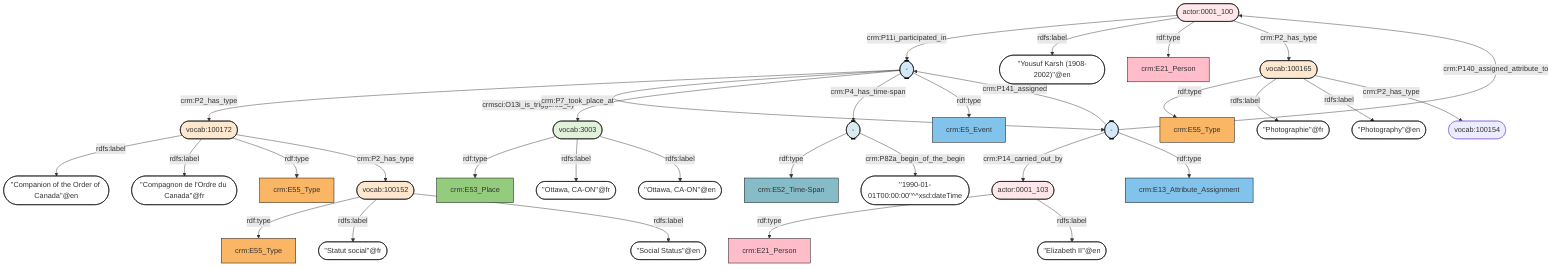 flowchart TD
classDef Literal fill:#ffffff,stroke:#000000;
classDef Literal_URI fill:,stroke:;
classDef E1_CRM_Entity fill:#ffffff,stroke:#000000;
classDef E1_CRM_Entity_URI fill:#ffffff,stroke:#000000;
classDef E2_Temporal_Entity fill:#82c3ec,stroke:#000000;
classDef E2_Temporal_Entity_URI fill:#d2e9f9,stroke:#000000;
classDef E55_Type fill:#fab565,stroke:#000000;
classDef E55_Type_URI fill:#fde7ce,stroke:#000000;
classDef E52_Time-Span fill:#86bcc8,stroke:#000000;
classDef E52_Time-Span_URI fill:#dcebef,stroke:#000000;
classDef E41_Appellation fill:#fef3ba,stroke:#000000;
classDef E41_Appellation_URI fill:#fffae6,stroke:#000000;
classDef E53_Place fill:#94cc7d,stroke:#000000;
classDef E53_Place_URI fill:#e1f1da,stroke:#000000;
classDef E77_Persistent_Item fill:#ffffff,stroke:#000000;
classDef E77_Persistent_Item_URI fill:#ffffff,stroke:#000000;
classDef E28_Conceptual_Object fill:#fddc34,stroke:#000000;
classDef E28_Conceptual_Object_URI fill:#fef6cd,stroke:#000000;
classDef E18_Physical_Thing fill:#e1ba9c,stroke:#000000;
classDef E18_Physical_Thing_URI fill:#f3e5d8,stroke:#000000;
classDef E39_Actor fill:#ffbdca,stroke:#000000;
classDef E39_Actor_URI fill:#ffe6eb,stroke:#000000;
classDef PC0_Typed_CRM_Property fill:#cc80ff,stroke:#000000;
classDef PC0_Typed_CRM_Property_URI fill:#ebccff,stroke:#000000;
classDef Multi fill:#cccccc,stroke:#000000;
classDef Multi_URI fill:#cccccc,stroke:#000000;
0(["actor:0001_100"]) -->|crm:P11i_participated_in| 1(["-"])
2(["actor:0001_103"]):::E39_Actor_URI -->|rdf:type| 3["crm:E21_Person"]:::E39_Actor
4(["vocab:100165"]):::E55_Type_URI -->|rdf:type| 5["crm:E55_Type"]:::E55_Type
1(["-"]) -->|crm:P2_has_type| 6(["vocab:100172"])
7(["-"]) -->|crm:P14_carried_out_by| 2(["actor:0001_103"])
8(["vocab:3003"]):::E53_Place_URI -->|rdf:type| 9["crm:E53_Place"]:::E53_Place
0(["actor:0001_100"]) -->|rdfs:label| 10(["''Yousuf Karsh (1908-2002)''@en"]):::Literal
6(["vocab:100172"]) -->|rdfs:label| 11(["''Companion of the Order of Canada''@en"]):::Literal
6(["vocab:100172"]) -->|rdfs:label| 12(["''Compagnon de l'Ordre du Canada''@fr"]):::Literal
0(["actor:0001_100"]):::E39_Actor_URI -->|rdf:type| 13["crm:E21_Person"]:::E39_Actor
0(["actor:0001_100"]) -->|crm:P2_has_type| 4(["vocab:100165"])
14(["-"]):::E52_Time-Span_URI -->|rdf:type| 15["crm:E52_Time-Span"]:::E52_Time-Span
7(["-"]) -->|crm:P140_assigned_attribute_to| 0(["actor:0001_100"])
6(["vocab:100172"]):::E55_Type_URI -->|rdf:type| 16["crm:E55_Type"]:::E55_Type
7(["-"]) -->|crm:P141_assigned| 1(["-"])
7(["-"]):::E2_Temporal_Entity_URI -->|rdf:type| 17["crm:E13_Attribute_Assignment"]:::E2_Temporal_Entity
1(["-"]) -->|crmsci:O13i_is_triggered_by| 7(["-"])
18(["vocab:100152"]):::E55_Type_URI -->|rdf:type| 19["crm:E55_Type"]:::E55_Type
18(["vocab:100152"]) -->|rdfs:label| 20(["''Statut social''@fr"]):::Literal
4(["vocab:100165"]) -->|rdfs:label| 21(["''Photographie''@fr"]):::Literal
18(["vocab:100152"]) -->|rdfs:label| 22(["''Social Status''@en"]):::Literal
1(["-"]) -->|crm:P7_took_place_at| 8(["vocab:3003"])
8(["vocab:3003"]) -->|rdfs:label| 23(["''Ottawa, CA-ON''@fr"]):::Literal
4(["vocab:100165"]) -->|rdfs:label| 24(["''Photography''@en"]):::Literal
14(["-"]) -->|crm:P82a_begin_of_the_begin| 25(["''1990-01-01T00:00:00''^^xsd:dateTime"]):::Literal
4(["vocab:100165"]) -->|crm:P2_has_type| 26(["vocab:100154"])
6(["vocab:100172"]) -->|crm:P2_has_type| 18(["vocab:100152"])
8(["vocab:3003"]) -->|rdfs:label| 27(["''Ottawa, CA-ON''@en"]):::Literal
1(["-"]) -->|crm:P4_has_time-span| 14(["-"])
2(["actor:0001_103"]) -->|rdfs:label| 28(["''Elizabeth II''@en"]):::Literal
1(["-"]):::E2_Temporal_Entity_URI -->|rdf:type| 29["crm:E5_Event"]:::E2_Temporal_Entity